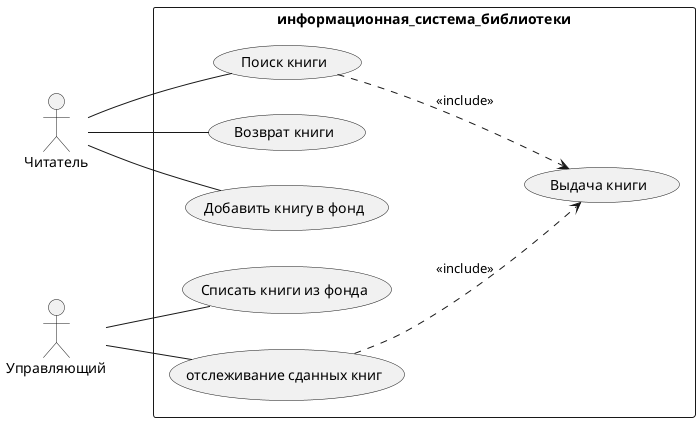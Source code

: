 @startuml "Лабораторная работа 1"
left to right direction 
skinparam packageStyle rect
actor Читатель
actor Управляющий
rectangle информационная_система_библиотеки {
:Читатель: -- (Поиск книги)
:Читатель: -- (Возврат книги)
:Читатель: -- (Добавить книгу в фонд)
:Поиск книги: ..> (Выдача книги):<<include>>
:Управляющий: -- (Списать книги из фонда)
:Управляющий: -- (отслеживание сданных книг)
:отслеживание сданных книг: ..> (Выдача книги):<<include>>
}
@enduml
